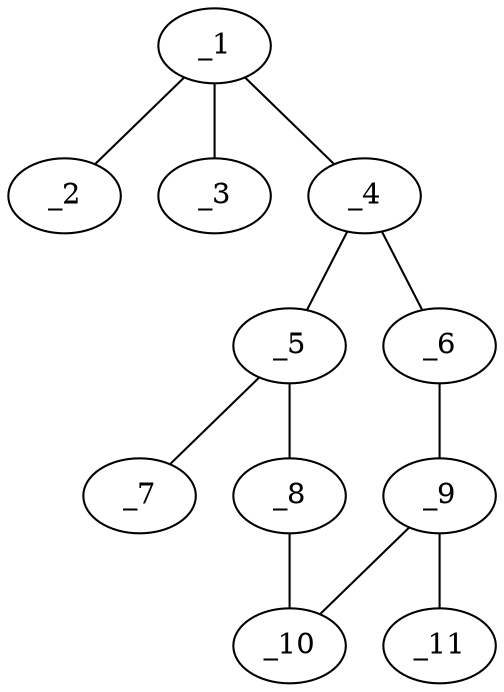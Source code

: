 graph molid8512 {
	_1	 [charge=0,
		chem=1,
		symbol="C  ",
		x="3.7321",
		y="1.25"];
	_2	 [charge=0,
		chem=2,
		symbol="O  ",
		x="4.5981",
		y="1.75"];
	_1 -- _2	 [valence=2];
	_3	 [charge=0,
		chem=2,
		symbol="O  ",
		x="2.866",
		y="1.75"];
	_1 -- _3	 [valence=1];
	_4	 [charge=0,
		chem=1,
		symbol="C  ",
		x="3.7321",
		y="0.25"];
	_1 -- _4	 [valence=1];
	_5	 [charge=0,
		chem=1,
		symbol="C  ",
		x="2.866",
		y="-0.25"];
	_4 -- _5	 [valence=2];
	_6	 [charge=0,
		chem=1,
		symbol="C  ",
		x="4.5981",
		y="-0.25"];
	_4 -- _6	 [valence=1];
	_7	 [charge=0,
		chem=2,
		symbol="O  ",
		x=2,
		y="0.25"];
	_5 -- _7	 [valence=1];
	_8	 [charge=0,
		chem=1,
		symbol="C  ",
		x="2.866",
		y="-1.25"];
	_5 -- _8	 [valence=1];
	_9	 [charge=0,
		chem=1,
		symbol="C  ",
		x="4.5981",
		y="-1.25"];
	_6 -- _9	 [valence=2];
	_10	 [charge=0,
		chem=1,
		symbol="C  ",
		x="3.732",
		y="-1.75"];
	_8 -- _10	 [valence=2];
	_9 -- _10	 [valence=1];
	_11	 [charge=0,
		chem=2,
		symbol="O  ",
		x="5.4641",
		y="-1.75"];
	_9 -- _11	 [valence=1];
}
